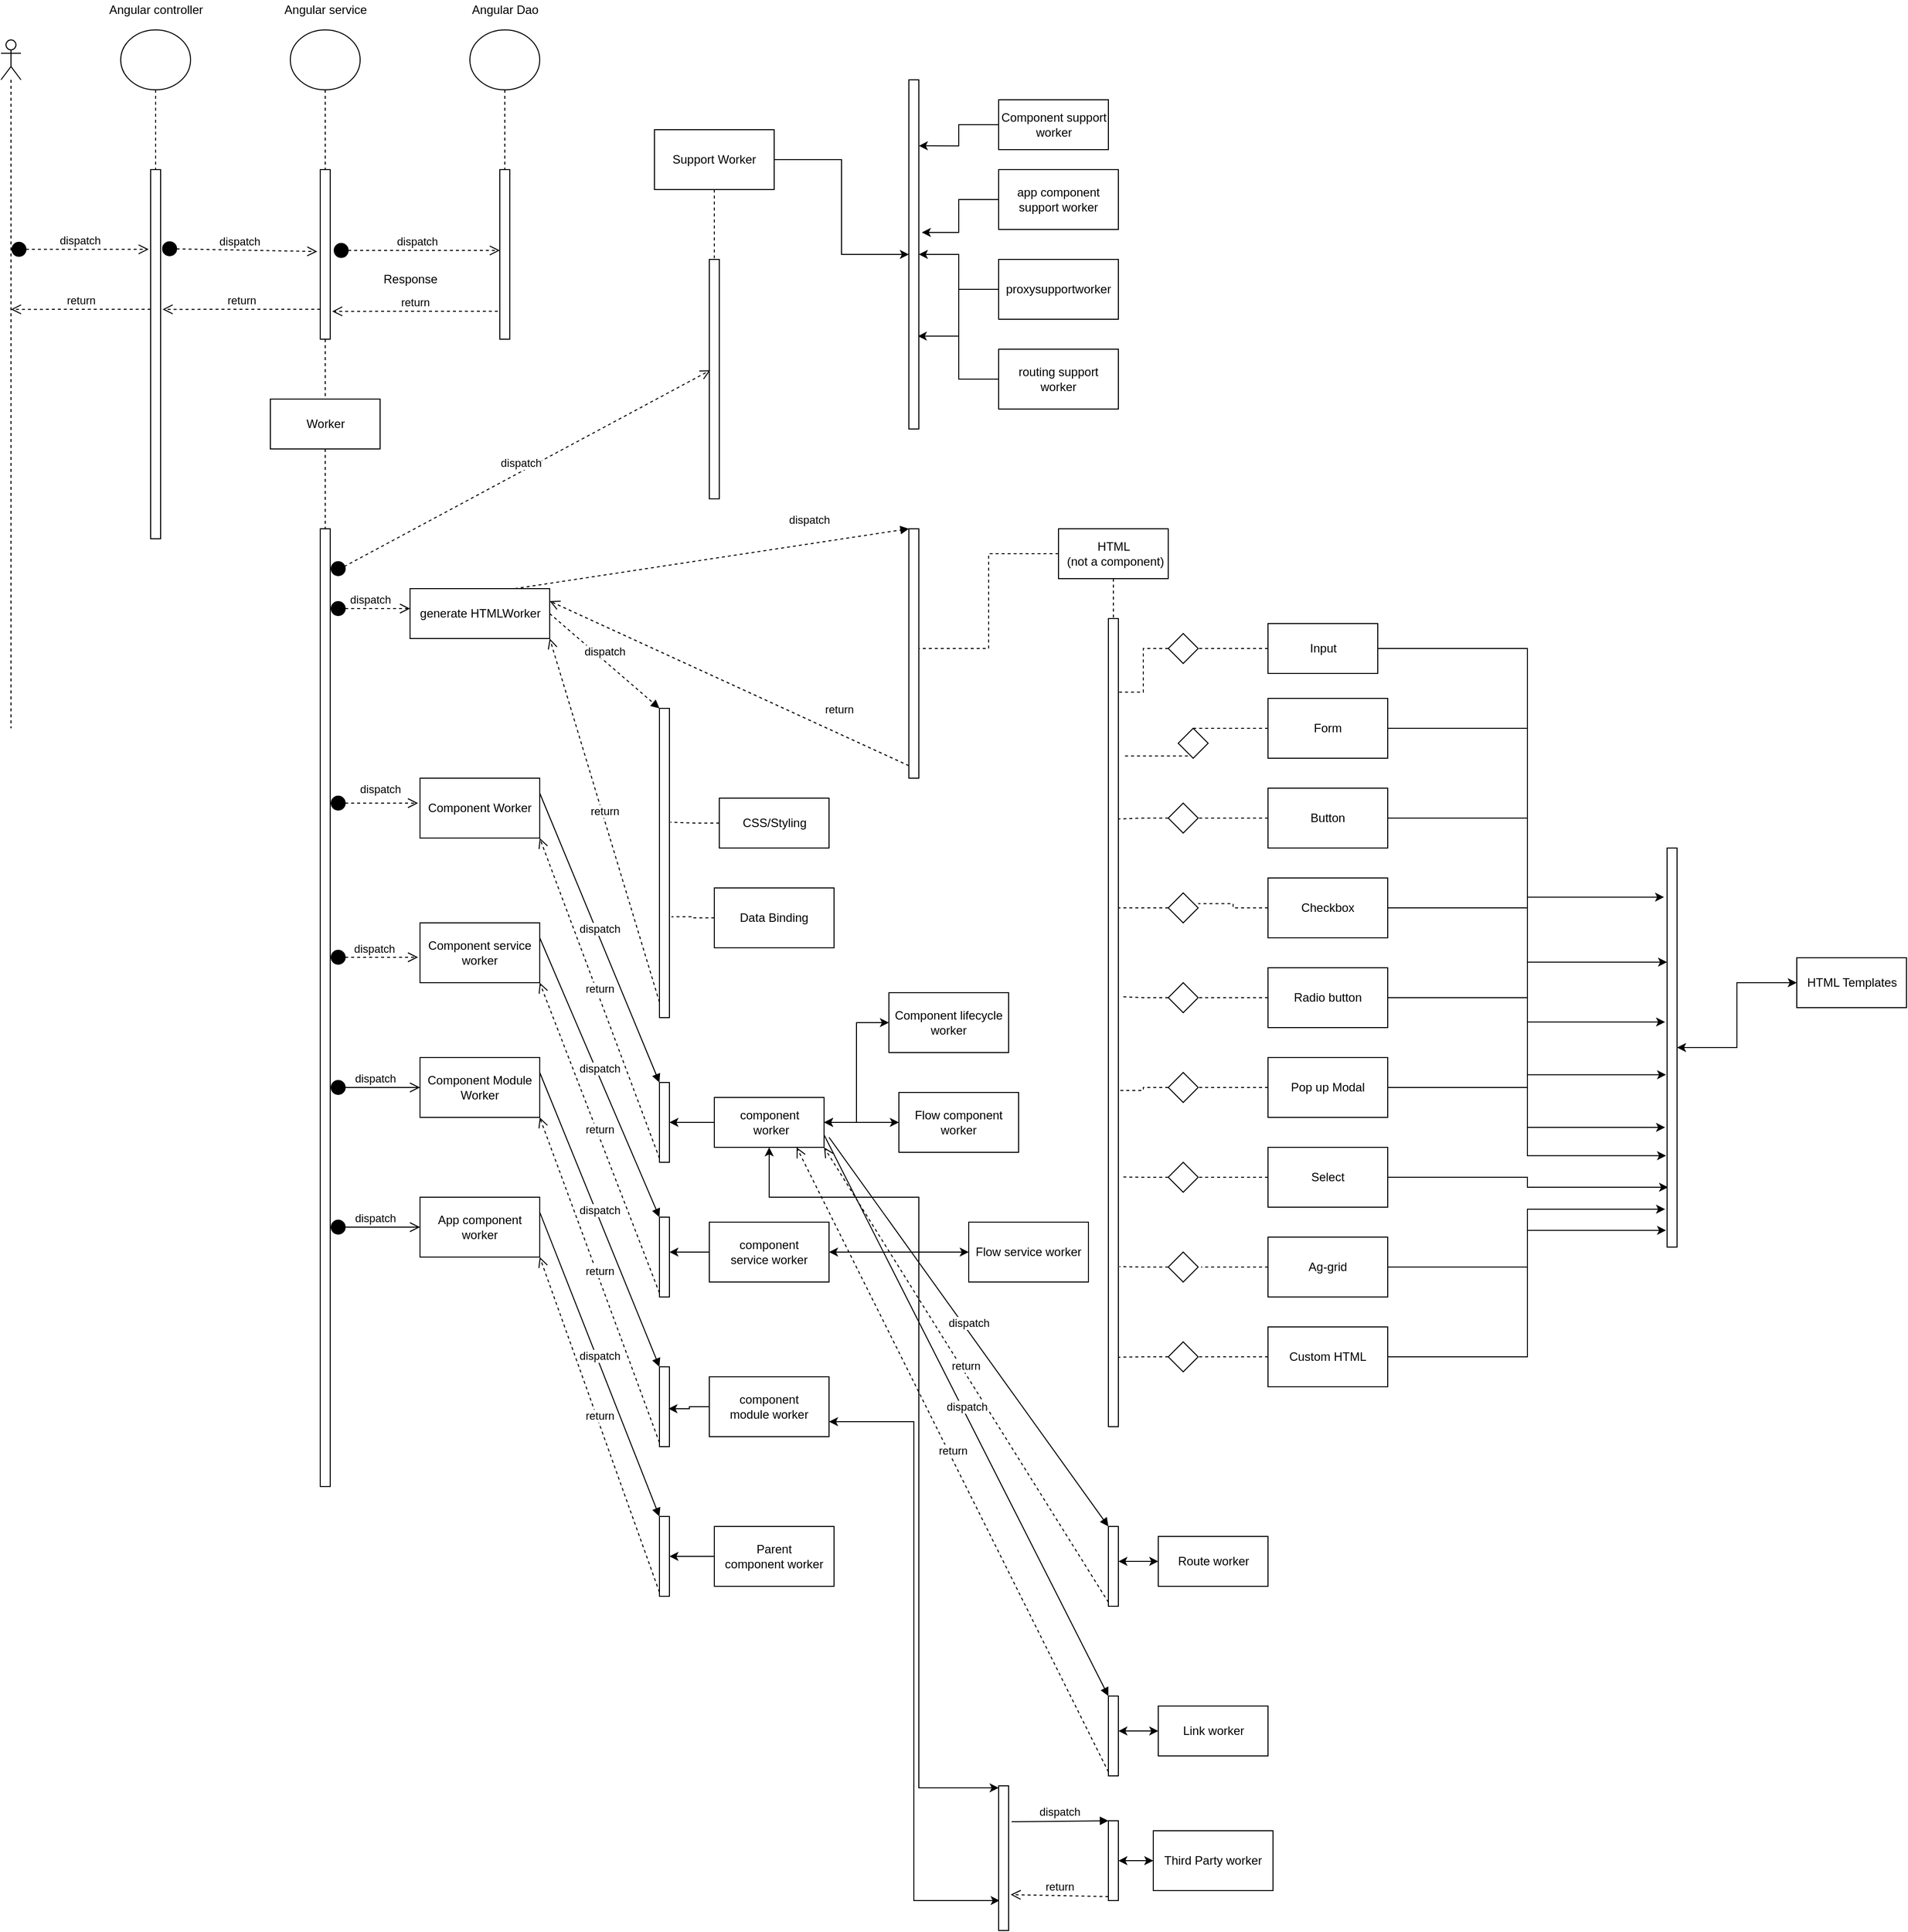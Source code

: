 <mxfile version="12.2.4" pages="1"><diagram id="6dpSg2su2Q3ViH1IJ0P3" name="HighLevel Sequence "><mxGraphModel dx="959" dy="746" grid="1" gridSize="10" guides="1" tooltips="1" connect="1" arrows="1" fold="1" page="1" pageScale="1" pageWidth="850" pageHeight="1100" math="0" shadow="0"><root><mxCell id="u0QRQCAOzBFvnlUUDiCu-0"/><mxCell id="u0QRQCAOzBFvnlUUDiCu-1" parent="u0QRQCAOzBFvnlUUDiCu-0"/><mxCell id="36mgsYG_gnz3oq4KmwYf-2" style="edgeStyle=orthogonalEdgeStyle;rounded=0;orthogonalLoop=1;jettySize=auto;html=1;entryX=0.5;entryY=0.005;entryDx=0;entryDy=0;entryPerimeter=0;dashed=1;endArrow=none;endFill=0;" parent="u0QRQCAOzBFvnlUUDiCu-1" source="u0QRQCAOzBFvnlUUDiCu-3" target="36mgsYG_gnz3oq4KmwYf-1" edge="1"><mxGeometry relative="1" as="geometry"/></mxCell><mxCell id="u0QRQCAOzBFvnlUUDiCu-3" value="" style="ellipse;fillColor=#ffffff;strokeColor=#000000;" parent="u0QRQCAOzBFvnlUUDiCu-1" vertex="1"><mxGeometry x="300" y="100" width="70" height="60" as="geometry"/></mxCell><mxCell id="u0QRQCAOzBFvnlUUDiCu-5" value="" style="shape=umlLifeline;participant=umlActor;perimeter=lifelinePerimeter;whiteSpace=wrap;html=1;container=1;collapsible=0;recursiveResize=0;verticalAlign=top;spacingTop=36;outlineConnect=0;" parent="u0QRQCAOzBFvnlUUDiCu-1" vertex="1"><mxGeometry x="180" y="110" width="20" height="690" as="geometry"/></mxCell><mxCell id="36mgsYG_gnz3oq4KmwYf-0" value="Angular controller" style="text;html=1;align=center;verticalAlign=middle;resizable=0;points=[];autosize=1;" parent="u0QRQCAOzBFvnlUUDiCu-1" vertex="1"><mxGeometry x="280" y="70" width="110" height="20" as="geometry"/></mxCell><mxCell id="36mgsYG_gnz3oq4KmwYf-1" value="" style="html=1;points=[];perimeter=orthogonalPerimeter;" parent="u0QRQCAOzBFvnlUUDiCu-1" vertex="1"><mxGeometry x="330" y="240" width="10" height="370" as="geometry"/></mxCell><mxCell id="36mgsYG_gnz3oq4KmwYf-7" value="dispatch" style="html=1;verticalAlign=bottom;startArrow=circle;startFill=1;endArrow=open;startSize=6;endSize=8;dashed=1;entryX=-0.2;entryY=0.216;entryDx=0;entryDy=0;entryPerimeter=0;" parent="u0QRQCAOzBFvnlUUDiCu-1" source="u0QRQCAOzBFvnlUUDiCu-5" target="36mgsYG_gnz3oq4KmwYf-1" edge="1"><mxGeometry width="80" relative="1" as="geometry"><mxPoint x="210" y="330" as="sourcePoint"/><mxPoint x="290" y="330" as="targetPoint"/></mxGeometry></mxCell><mxCell id="36mgsYG_gnz3oq4KmwYf-8" value="Angular service" style="text;html=1;align=center;verticalAlign=middle;resizable=0;points=[];autosize=1;" parent="u0QRQCAOzBFvnlUUDiCu-1" vertex="1"><mxGeometry x="455" y="70" width="100" height="20" as="geometry"/></mxCell><mxCell id="36mgsYG_gnz3oq4KmwYf-9" value="Angular Dao" style="text;html=1;align=center;verticalAlign=middle;resizable=0;points=[];autosize=1;" parent="u0QRQCAOzBFvnlUUDiCu-1" vertex="1"><mxGeometry x="645" y="70" width="80" height="20" as="geometry"/></mxCell><mxCell id="36mgsYG_gnz3oq4KmwYf-16" style="edgeStyle=orthogonalEdgeStyle;rounded=0;orthogonalLoop=1;jettySize=auto;html=1;dashed=1;endArrow=none;endFill=0;" parent="u0QRQCAOzBFvnlUUDiCu-1" source="36mgsYG_gnz3oq4KmwYf-11" edge="1"><mxGeometry relative="1" as="geometry"><mxPoint x="505" y="240" as="targetPoint"/></mxGeometry></mxCell><mxCell id="36mgsYG_gnz3oq4KmwYf-11" value="" style="ellipse;fillColor=#ffffff;strokeColor=#000000;" parent="u0QRQCAOzBFvnlUUDiCu-1" vertex="1"><mxGeometry x="470" y="100" width="70" height="60" as="geometry"/></mxCell><mxCell id="36mgsYG_gnz3oq4KmwYf-22" style="edgeStyle=orthogonalEdgeStyle;rounded=0;orthogonalLoop=1;jettySize=auto;html=1;entryX=0.5;entryY=0.005;entryDx=0;entryDy=0;entryPerimeter=0;dashed=1;endArrow=none;endFill=0;" parent="u0QRQCAOzBFvnlUUDiCu-1" source="36mgsYG_gnz3oq4KmwYf-13" target="36mgsYG_gnz3oq4KmwYf-21" edge="1"><mxGeometry relative="1" as="geometry"/></mxCell><mxCell id="36mgsYG_gnz3oq4KmwYf-13" value="" style="ellipse;fillColor=#ffffff;strokeColor=#000000;" parent="u0QRQCAOzBFvnlUUDiCu-1" vertex="1"><mxGeometry x="650" y="100" width="70" height="60" as="geometry"/></mxCell><mxCell id="36mgsYG_gnz3oq4KmwYf-20" value="dispatch" style="html=1;verticalAlign=bottom;startArrow=circle;startFill=1;endArrow=open;startSize=6;endSize=8;dashed=1;entryX=-0.3;entryY=0.222;entryDx=0;entryDy=0;entryPerimeter=0;exitX=1.1;exitY=0.214;exitDx=0;exitDy=0;exitPerimeter=0;" parent="u0QRQCAOzBFvnlUUDiCu-1" source="36mgsYG_gnz3oq4KmwYf-1" edge="1"><mxGeometry width="80" relative="1" as="geometry"><mxPoint x="390" y="322" as="sourcePoint"/><mxPoint x="497" y="322.14" as="targetPoint"/></mxGeometry></mxCell><mxCell id="36mgsYG_gnz3oq4KmwYf-21" value="" style="html=1;points=[];perimeter=orthogonalPerimeter;fillColor=#ffffff;" parent="u0QRQCAOzBFvnlUUDiCu-1" vertex="1"><mxGeometry x="680" y="240" width="10" height="170" as="geometry"/></mxCell><mxCell id="36mgsYG_gnz3oq4KmwYf-24" value="dispatch" style="html=1;verticalAlign=bottom;startArrow=circle;startFill=1;endArrow=open;startSize=6;endSize=8;dashed=1;exitX=1.3;exitY=0.219;exitDx=0;exitDy=0;exitPerimeter=0;" parent="u0QRQCAOzBFvnlUUDiCu-1" target="36mgsYG_gnz3oq4KmwYf-21" edge="1"><mxGeometry width="80" relative="1" as="geometry"><mxPoint x="513" y="321.03" as="sourcePoint"/><mxPoint x="640" y="320" as="targetPoint"/></mxGeometry></mxCell><mxCell id="36mgsYG_gnz3oq4KmwYf-27" value="return" style="html=1;verticalAlign=bottom;endArrow=open;dashed=1;endSize=8;entryX=1.2;entryY=0.384;entryDx=0;entryDy=0;entryPerimeter=0;" parent="u0QRQCAOzBFvnlUUDiCu-1" edge="1"><mxGeometry relative="1" as="geometry"><mxPoint x="678" y="382" as="sourcePoint"/><mxPoint x="512" y="382.08" as="targetPoint"/></mxGeometry></mxCell><mxCell id="36mgsYG_gnz3oq4KmwYf-29" value="Response" style="text;html=1;align=center;verticalAlign=middle;resizable=0;points=[];autosize=1;" parent="u0QRQCAOzBFvnlUUDiCu-1" vertex="1"><mxGeometry x="555" y="340" width="70" height="20" as="geometry"/></mxCell><mxCell id="36mgsYG_gnz3oq4KmwYf-34" style="edgeStyle=orthogonalEdgeStyle;rounded=0;orthogonalLoop=1;jettySize=auto;html=1;dashed=1;endArrow=none;endFill=0;" parent="u0QRQCAOzBFvnlUUDiCu-1" source="36mgsYG_gnz3oq4KmwYf-30" target="36mgsYG_gnz3oq4KmwYf-33" edge="1"><mxGeometry relative="1" as="geometry"/></mxCell><mxCell id="36mgsYG_gnz3oq4KmwYf-30" value="" style="html=1;points=[];perimeter=orthogonalPerimeter;fillColor=#ffffff;" parent="u0QRQCAOzBFvnlUUDiCu-1" vertex="1"><mxGeometry x="500" y="240" width="10" height="170" as="geometry"/></mxCell><mxCell id="36mgsYG_gnz3oq4KmwYf-36" style="edgeStyle=orthogonalEdgeStyle;rounded=0;orthogonalLoop=1;jettySize=auto;html=1;dashed=1;endArrow=none;endFill=0;" parent="u0QRQCAOzBFvnlUUDiCu-1" source="36mgsYG_gnz3oq4KmwYf-33" target="36mgsYG_gnz3oq4KmwYf-35" edge="1"><mxGeometry relative="1" as="geometry"/></mxCell><mxCell id="36mgsYG_gnz3oq4KmwYf-33" value="Worker" style="html=1;fillColor=#ffffff;" parent="u0QRQCAOzBFvnlUUDiCu-1" vertex="1"><mxGeometry x="450" y="470" width="110" height="50" as="geometry"/></mxCell><mxCell id="36mgsYG_gnz3oq4KmwYf-35" value="" style="html=1;points=[];perimeter=orthogonalPerimeter;fillColor=#ffffff;" parent="u0QRQCAOzBFvnlUUDiCu-1" vertex="1"><mxGeometry x="500" y="600" width="10" height="960" as="geometry"/></mxCell><mxCell id="36mgsYG_gnz3oq4KmwYf-38" value="dispatch" style="html=1;verticalAlign=bottom;startArrow=circle;startFill=1;endArrow=open;startSize=6;endSize=8;dashed=1;" parent="u0QRQCAOzBFvnlUUDiCu-1" edge="1"><mxGeometry width="80" relative="1" as="geometry"><mxPoint x="510" y="680" as="sourcePoint"/><mxPoint x="590" y="680" as="targetPoint"/></mxGeometry></mxCell><mxCell id="36mgsYG_gnz3oq4KmwYf-39" value="generate HTMLWorker" style="html=1;fillColor=#ffffff;" parent="u0QRQCAOzBFvnlUUDiCu-1" vertex="1"><mxGeometry x="590" y="660" width="140" height="50" as="geometry"/></mxCell><mxCell id="36mgsYG_gnz3oq4KmwYf-40" value="Component Worker" style="whiteSpace=wrap;html=1;" parent="u0QRQCAOzBFvnlUUDiCu-1" vertex="1"><mxGeometry x="600" y="850" width="120" height="60" as="geometry"/></mxCell><mxCell id="Wrp6TC_YHQonjk0yHboc-0" value="" style="html=1;points=[];perimeter=orthogonalPerimeter;fillColor=#ffffff;" parent="u0QRQCAOzBFvnlUUDiCu-1" vertex="1"><mxGeometry x="890" y="330" width="10" height="240" as="geometry"/></mxCell><mxCell id="Wrp6TC_YHQonjk0yHboc-1" value="dispatch" style="html=1;verticalAlign=bottom;startArrow=circle;startFill=1;endArrow=open;startSize=6;endSize=8;dashed=1;entryX=0.1;entryY=0.463;entryDx=0;entryDy=0;entryPerimeter=0;" parent="u0QRQCAOzBFvnlUUDiCu-1" source="36mgsYG_gnz3oq4KmwYf-35" target="Wrp6TC_YHQonjk0yHboc-0" edge="1"><mxGeometry width="80" relative="1" as="geometry"><mxPoint x="620" y="630" as="sourcePoint"/><mxPoint x="700" y="630" as="targetPoint"/><Array as="points"><mxPoint x="520" y="640"/></Array></mxGeometry></mxCell><mxCell id="Wrp6TC_YHQonjk0yHboc-4" style="edgeStyle=orthogonalEdgeStyle;rounded=0;orthogonalLoop=1;jettySize=auto;html=1;entryX=0.5;entryY=-0.005;entryDx=0;entryDy=0;entryPerimeter=0;dashed=1;endArrow=none;endFill=0;" parent="u0QRQCAOzBFvnlUUDiCu-1" source="Wrp6TC_YHQonjk0yHboc-2" target="Wrp6TC_YHQonjk0yHboc-0" edge="1"><mxGeometry relative="1" as="geometry"/></mxCell><mxCell id="B-88Qr4JpQLc1Qx_QYir-12" style="edgeStyle=orthogonalEdgeStyle;rounded=0;orthogonalLoop=1;jettySize=auto;html=1;startArrow=none;startFill=0;" parent="u0QRQCAOzBFvnlUUDiCu-1" source="Wrp6TC_YHQonjk0yHboc-2" target="B-88Qr4JpQLc1Qx_QYir-4" edge="1"><mxGeometry relative="1" as="geometry"/></mxCell><mxCell id="Wrp6TC_YHQonjk0yHboc-2" value="Support Worker" style="whiteSpace=wrap;html=1;" parent="u0QRQCAOzBFvnlUUDiCu-1" vertex="1"><mxGeometry x="835" y="200" width="120" height="60" as="geometry"/></mxCell><mxCell id="Wrp6TC_YHQonjk0yHboc-5" value="dispatch" style="html=1;verticalAlign=bottom;startArrow=circle;startFill=1;endArrow=open;startSize=6;endSize=8;dashed=1;" parent="u0QRQCAOzBFvnlUUDiCu-1" edge="1"><mxGeometry x="0.136" y="5" width="80" relative="1" as="geometry"><mxPoint x="510" y="875" as="sourcePoint"/><mxPoint x="598" y="875" as="targetPoint"/><mxPoint as="offset"/></mxGeometry></mxCell><mxCell id="idAASt_FCAnHi_A5Qyao-0" value="Component Module Worker" style="whiteSpace=wrap;html=1;" parent="u0QRQCAOzBFvnlUUDiCu-1" vertex="1"><mxGeometry x="600" y="1130" width="120" height="60" as="geometry"/></mxCell><mxCell id="idAASt_FCAnHi_A5Qyao-1" value="dispatch" style="html=1;verticalAlign=bottom;startArrow=circle;startFill=1;endArrow=open;startSize=6;endSize=8;dashed=1;" parent="u0QRQCAOzBFvnlUUDiCu-1" edge="1"><mxGeometry width="80" relative="1" as="geometry"><mxPoint x="510" y="1029.5" as="sourcePoint"/><mxPoint x="598" y="1029.5" as="targetPoint"/><Array as="points"><mxPoint x="550" y="1029.5"/></Array></mxGeometry></mxCell><mxCell id="idAASt_FCAnHi_A5Qyao-2" value="" style="html=1;points=[];perimeter=orthogonalPerimeter;fillColor=#ffffff;" parent="u0QRQCAOzBFvnlUUDiCu-1" vertex="1"><mxGeometry x="1290" y="690" width="10" height="810" as="geometry"/></mxCell><mxCell id="idAASt_FCAnHi_A5Qyao-5" style="edgeStyle=orthogonalEdgeStyle;rounded=0;orthogonalLoop=1;jettySize=auto;html=1;entryX=0.5;entryY=0;entryDx=0;entryDy=0;entryPerimeter=0;dashed=1;endArrow=none;endFill=0;" parent="u0QRQCAOzBFvnlUUDiCu-1" source="idAASt_FCAnHi_A5Qyao-4" target="idAASt_FCAnHi_A5Qyao-2" edge="1"><mxGeometry relative="1" as="geometry"/></mxCell><mxCell id="h9u36ZlgFEkgnndCJhxw-10" style="edgeStyle=orthogonalEdgeStyle;rounded=0;orthogonalLoop=1;jettySize=auto;html=1;exitX=0;exitY=0.5;exitDx=0;exitDy=0;entryX=1;entryY=0.48;entryDx=0;entryDy=0;entryPerimeter=0;dashed=1;endArrow=none;endFill=0;" parent="u0QRQCAOzBFvnlUUDiCu-1" source="idAASt_FCAnHi_A5Qyao-4" target="h9u36ZlgFEkgnndCJhxw-7" edge="1"><mxGeometry relative="1" as="geometry"/></mxCell><mxCell id="idAASt_FCAnHi_A5Qyao-4" value="HTML&lt;br&gt;&amp;nbsp;(not a component)" style="html=1;fillColor=#ffffff;" parent="u0QRQCAOzBFvnlUUDiCu-1" vertex="1"><mxGeometry x="1240" y="600" width="110" height="50" as="geometry"/></mxCell><mxCell id="aR5q8GwNuImzNqihlTmL-2" style="edgeStyle=orthogonalEdgeStyle;rounded=0;orthogonalLoop=1;jettySize=auto;html=1;entryX=-0.3;entryY=0.123;entryDx=0;entryDy=0;entryPerimeter=0;" parent="u0QRQCAOzBFvnlUUDiCu-1" source="idAASt_FCAnHi_A5Qyao-8" target="aR5q8GwNuImzNqihlTmL-0" edge="1"><mxGeometry relative="1" as="geometry"><mxPoint x="1830" y="969" as="targetPoint"/><Array as="points"><mxPoint x="1710" y="720"/><mxPoint x="1710" y="969"/></Array></mxGeometry></mxCell><mxCell id="idAASt_FCAnHi_A5Qyao-8" value="Input" style="html=1;fillColor=#ffffff;" parent="u0QRQCAOzBFvnlUUDiCu-1" vertex="1"><mxGeometry x="1450" y="695" width="110" height="50" as="geometry"/></mxCell><mxCell id="idAASt_FCAnHi_A5Qyao-11" style="edgeStyle=orthogonalEdgeStyle;rounded=0;orthogonalLoop=1;jettySize=auto;html=1;exitX=0;exitY=0.5;exitDx=0;exitDy=0;dashed=1;endArrow=none;endFill=0;" parent="u0QRQCAOzBFvnlUUDiCu-1" source="idAASt_FCAnHi_A5Qyao-10" edge="1"><mxGeometry relative="1" as="geometry"><mxPoint x="1410" y="715" as="sourcePoint"/><mxPoint x="1368" y="720" as="targetPoint"/></mxGeometry></mxCell><mxCell id="idAASt_FCAnHi_A5Qyao-13" style="edgeStyle=orthogonalEdgeStyle;rounded=0;orthogonalLoop=1;jettySize=auto;html=1;exitX=0;exitY=0.5;exitDx=0;exitDy=0;entryX=0.9;entryY=0.091;entryDx=0;entryDy=0;entryPerimeter=0;dashed=1;endArrow=none;endFill=0;" parent="u0QRQCAOzBFvnlUUDiCu-1" source="idAASt_FCAnHi_A5Qyao-10" target="idAASt_FCAnHi_A5Qyao-2" edge="1"><mxGeometry relative="1" as="geometry"/></mxCell><mxCell id="idAASt_FCAnHi_A5Qyao-10" value="" style="rhombus;fillColor=#ffffff;" parent="u0QRQCAOzBFvnlUUDiCu-1" vertex="1"><mxGeometry x="1350" y="705" width="30" height="30" as="geometry"/></mxCell><mxCell id="idAASt_FCAnHi_A5Qyao-12" style="edgeStyle=orthogonalEdgeStyle;rounded=0;orthogonalLoop=1;jettySize=auto;html=1;exitX=0;exitY=0.5;exitDx=0;exitDy=0;dashed=1;endArrow=none;endFill=0;" parent="u0QRQCAOzBFvnlUUDiCu-1" source="idAASt_FCAnHi_A5Qyao-8" target="idAASt_FCAnHi_A5Qyao-10" edge="1"><mxGeometry relative="1" as="geometry"><mxPoint x="1450" y="720" as="sourcePoint"/><mxPoint x="1368" y="720" as="targetPoint"/></mxGeometry></mxCell><mxCell id="0HMWsDsmAT_wJAydUu5s-4" style="edgeStyle=orthogonalEdgeStyle;rounded=0;orthogonalLoop=1;jettySize=auto;html=1;entryX=1.4;entryY=0.17;entryDx=0;entryDy=0;entryPerimeter=0;dashed=1;endArrow=none;endFill=0;" parent="u0QRQCAOzBFvnlUUDiCu-1" source="idAASt_FCAnHi_A5Qyao-14" target="idAASt_FCAnHi_A5Qyao-2" edge="1"><mxGeometry relative="1" as="geometry"/></mxCell><mxCell id="aR5q8GwNuImzNqihlTmL-3" style="edgeStyle=orthogonalEdgeStyle;rounded=0;orthogonalLoop=1;jettySize=auto;html=1;entryX=0;entryY=0.286;entryDx=0;entryDy=0;entryPerimeter=0;" parent="u0QRQCAOzBFvnlUUDiCu-1" source="idAASt_FCAnHi_A5Qyao-14" target="aR5q8GwNuImzNqihlTmL-0" edge="1"><mxGeometry relative="1" as="geometry"/></mxCell><mxCell id="idAASt_FCAnHi_A5Qyao-14" value="Form" style="whiteSpace=wrap;html=1;" parent="u0QRQCAOzBFvnlUUDiCu-1" vertex="1"><mxGeometry x="1450" y="770" width="120" height="60" as="geometry"/></mxCell><mxCell id="0HMWsDsmAT_wJAydUu5s-5" style="edgeStyle=orthogonalEdgeStyle;rounded=0;orthogonalLoop=1;jettySize=auto;html=1;entryX=1;entryY=0.248;entryDx=0;entryDy=0;entryPerimeter=0;dashed=1;endArrow=none;endFill=0;" parent="u0QRQCAOzBFvnlUUDiCu-1" source="0HMWsDsmAT_wJAydUu5s-14" target="idAASt_FCAnHi_A5Qyao-2" edge="1"><mxGeometry relative="1" as="geometry"/></mxCell><mxCell id="aR5q8GwNuImzNqihlTmL-4" style="edgeStyle=orthogonalEdgeStyle;rounded=0;orthogonalLoop=1;jettySize=auto;html=1;entryX=-0.2;entryY=0.436;entryDx=0;entryDy=0;entryPerimeter=0;" parent="u0QRQCAOzBFvnlUUDiCu-1" source="q7YwvHj16QC-2qNHRo2f-0" target="aR5q8GwNuImzNqihlTmL-0" edge="1"><mxGeometry relative="1" as="geometry"/></mxCell><mxCell id="q7YwvHj16QC-2qNHRo2f-0" value="Button" style="whiteSpace=wrap;html=1;" parent="u0QRQCAOzBFvnlUUDiCu-1" vertex="1"><mxGeometry x="1450" y="860" width="120" height="60" as="geometry"/></mxCell><mxCell id="0HMWsDsmAT_wJAydUu5s-6" style="edgeStyle=orthogonalEdgeStyle;rounded=0;orthogonalLoop=1;jettySize=auto;html=1;entryX=1;entryY=0.358;entryDx=0;entryDy=0;entryPerimeter=0;dashed=1;endArrow=none;endFill=0;" parent="u0QRQCAOzBFvnlUUDiCu-1" source="0HMWsDsmAT_wJAydUu5s-20" target="idAASt_FCAnHi_A5Qyao-2" edge="1"><mxGeometry relative="1" as="geometry"/></mxCell><mxCell id="aR5q8GwNuImzNqihlTmL-5" style="edgeStyle=orthogonalEdgeStyle;rounded=0;orthogonalLoop=1;jettySize=auto;html=1;entryX=-0.1;entryY=0.568;entryDx=0;entryDy=0;entryPerimeter=0;" parent="u0QRQCAOzBFvnlUUDiCu-1" source="q7YwvHj16QC-2qNHRo2f-2" target="aR5q8GwNuImzNqihlTmL-0" edge="1"><mxGeometry relative="1" as="geometry"/></mxCell><mxCell id="q7YwvHj16QC-2qNHRo2f-2" value="Checkbox" style="whiteSpace=wrap;html=1;" parent="u0QRQCAOzBFvnlUUDiCu-1" vertex="1"><mxGeometry x="1450" y="950" width="120" height="60" as="geometry"/></mxCell><mxCell id="0HMWsDsmAT_wJAydUu5s-7" style="edgeStyle=orthogonalEdgeStyle;rounded=0;orthogonalLoop=1;jettySize=auto;html=1;entryX=1.3;entryY=0.468;entryDx=0;entryDy=0;entryPerimeter=0;dashed=1;endArrow=none;endFill=0;" parent="u0QRQCAOzBFvnlUUDiCu-1" source="0HMWsDsmAT_wJAydUu5s-23" target="idAASt_FCAnHi_A5Qyao-2" edge="1"><mxGeometry relative="1" as="geometry"/></mxCell><mxCell id="aR5q8GwNuImzNqihlTmL-6" style="edgeStyle=orthogonalEdgeStyle;rounded=0;orthogonalLoop=1;jettySize=auto;html=1;entryX=-0.2;entryY=0.7;entryDx=0;entryDy=0;entryPerimeter=0;" parent="u0QRQCAOzBFvnlUUDiCu-1" source="q7YwvHj16QC-2qNHRo2f-4" target="aR5q8GwNuImzNqihlTmL-0" edge="1"><mxGeometry relative="1" as="geometry"/></mxCell><mxCell id="q7YwvHj16QC-2qNHRo2f-4" value="Radio button" style="whiteSpace=wrap;html=1;" parent="u0QRQCAOzBFvnlUUDiCu-1" vertex="1"><mxGeometry x="1450" y="1040" width="120" height="60" as="geometry"/></mxCell><mxCell id="0HMWsDsmAT_wJAydUu5s-8" style="edgeStyle=orthogonalEdgeStyle;rounded=0;orthogonalLoop=1;jettySize=auto;html=1;entryX=1;entryY=0.584;entryDx=0;entryDy=0;entryPerimeter=0;dashed=1;endArrow=none;endFill=0;" parent="u0QRQCAOzBFvnlUUDiCu-1" source="0HMWsDsmAT_wJAydUu5s-35" target="idAASt_FCAnHi_A5Qyao-2" edge="1"><mxGeometry relative="1" as="geometry"/></mxCell><mxCell id="aR5q8GwNuImzNqihlTmL-7" style="edgeStyle=orthogonalEdgeStyle;rounded=0;orthogonalLoop=1;jettySize=auto;html=1;entryX=-0.1;entryY=0.771;entryDx=0;entryDy=0;entryPerimeter=0;" parent="u0QRQCAOzBFvnlUUDiCu-1" source="q7YwvHj16QC-2qNHRo2f-6" target="aR5q8GwNuImzNqihlTmL-0" edge="1"><mxGeometry relative="1" as="geometry"/></mxCell><mxCell id="q7YwvHj16QC-2qNHRo2f-6" value="Pop up Modal" style="whiteSpace=wrap;html=1;" parent="u0QRQCAOzBFvnlUUDiCu-1" vertex="1"><mxGeometry x="1450" y="1130" width="120" height="60" as="geometry"/></mxCell><mxCell id="0HMWsDsmAT_wJAydUu5s-9" style="edgeStyle=orthogonalEdgeStyle;rounded=0;orthogonalLoop=1;jettySize=auto;html=1;entryX=1.3;entryY=0.691;entryDx=0;entryDy=0;entryPerimeter=0;dashed=1;endArrow=none;endFill=0;" parent="u0QRQCAOzBFvnlUUDiCu-1" source="0HMWsDsmAT_wJAydUu5s-25" target="idAASt_FCAnHi_A5Qyao-2" edge="1"><mxGeometry relative="1" as="geometry"/></mxCell><mxCell id="aR5q8GwNuImzNqihlTmL-8" style="edgeStyle=orthogonalEdgeStyle;rounded=0;orthogonalLoop=1;jettySize=auto;html=1;entryX=0.1;entryY=0.85;entryDx=0;entryDy=0;entryPerimeter=0;" parent="u0QRQCAOzBFvnlUUDiCu-1" source="q7YwvHj16QC-2qNHRo2f-8" target="aR5q8GwNuImzNqihlTmL-0" edge="1"><mxGeometry relative="1" as="geometry"><Array as="points"><mxPoint x="1710" y="1250"/><mxPoint x="1710" y="1260"/></Array></mxGeometry></mxCell><mxCell id="q7YwvHj16QC-2qNHRo2f-8" value="Select" style="whiteSpace=wrap;html=1;" parent="u0QRQCAOzBFvnlUUDiCu-1" vertex="1"><mxGeometry x="1450" y="1220" width="120" height="60" as="geometry"/></mxCell><mxCell id="0HMWsDsmAT_wJAydUu5s-10" style="edgeStyle=orthogonalEdgeStyle;rounded=0;orthogonalLoop=1;jettySize=auto;html=1;entryX=1.1;entryY=0.802;entryDx=0;entryDy=0;entryPerimeter=0;dashed=1;endArrow=none;endFill=0;" parent="u0QRQCAOzBFvnlUUDiCu-1" source="0HMWsDsmAT_wJAydUu5s-27" target="idAASt_FCAnHi_A5Qyao-2" edge="1"><mxGeometry relative="1" as="geometry"/></mxCell><mxCell id="aR5q8GwNuImzNqihlTmL-9" style="edgeStyle=orthogonalEdgeStyle;rounded=0;orthogonalLoop=1;jettySize=auto;html=1;entryX=-0.2;entryY=0.905;entryDx=0;entryDy=0;entryPerimeter=0;" parent="u0QRQCAOzBFvnlUUDiCu-1" source="0HMWsDsmAT_wJAydUu5s-0" target="aR5q8GwNuImzNqihlTmL-0" edge="1"><mxGeometry relative="1" as="geometry"/></mxCell><mxCell id="0HMWsDsmAT_wJAydUu5s-0" value="Ag-grid" style="whiteSpace=wrap;html=1;" parent="u0QRQCAOzBFvnlUUDiCu-1" vertex="1"><mxGeometry x="1450" y="1310" width="120" height="60" as="geometry"/></mxCell><mxCell id="0HMWsDsmAT_wJAydUu5s-11" style="edgeStyle=orthogonalEdgeStyle;rounded=0;orthogonalLoop=1;jettySize=auto;html=1;entryX=1;entryY=0.914;entryDx=0;entryDy=0;entryPerimeter=0;dashed=1;endArrow=none;endFill=0;" parent="u0QRQCAOzBFvnlUUDiCu-1" source="0HMWsDsmAT_wJAydUu5s-29" target="idAASt_FCAnHi_A5Qyao-2" edge="1"><mxGeometry relative="1" as="geometry"/></mxCell><mxCell id="aR5q8GwNuImzNqihlTmL-10" style="edgeStyle=orthogonalEdgeStyle;rounded=0;orthogonalLoop=1;jettySize=auto;html=1;entryX=-0.1;entryY=0.958;entryDx=0;entryDy=0;entryPerimeter=0;" parent="u0QRQCAOzBFvnlUUDiCu-1" source="0HMWsDsmAT_wJAydUu5s-2" target="aR5q8GwNuImzNqihlTmL-0" edge="1"><mxGeometry relative="1" as="geometry"/></mxCell><mxCell id="0HMWsDsmAT_wJAydUu5s-2" value="Custom HTML" style="whiteSpace=wrap;html=1;" parent="u0QRQCAOzBFvnlUUDiCu-1" vertex="1"><mxGeometry x="1450" y="1400" width="120" height="60" as="geometry"/></mxCell><mxCell id="0HMWsDsmAT_wJAydUu5s-12" value="" style="rhombus;fillColor=#ffffff;" parent="u0QRQCAOzBFvnlUUDiCu-1" vertex="1"><mxGeometry x="1360" y="800" width="30" height="30" as="geometry"/></mxCell><mxCell id="0HMWsDsmAT_wJAydUu5s-14" value="" style="rhombus;fillColor=#ffffff;" parent="u0QRQCAOzBFvnlUUDiCu-1" vertex="1"><mxGeometry x="1350" y="875" width="30" height="30" as="geometry"/></mxCell><mxCell id="0HMWsDsmAT_wJAydUu5s-19" style="edgeStyle=orthogonalEdgeStyle;rounded=0;orthogonalLoop=1;jettySize=auto;html=1;entryX=1;entryY=0.5;entryDx=0;entryDy=0;dashed=1;endArrow=none;endFill=0;" parent="u0QRQCAOzBFvnlUUDiCu-1" source="q7YwvHj16QC-2qNHRo2f-0" target="0HMWsDsmAT_wJAydUu5s-14" edge="1"><mxGeometry relative="1" as="geometry"><mxPoint x="1450" y="890" as="sourcePoint"/><mxPoint x="1300" y="890.88" as="targetPoint"/></mxGeometry></mxCell><mxCell id="0HMWsDsmAT_wJAydUu5s-20" value="" style="rhombus;fillColor=#ffffff;" parent="u0QRQCAOzBFvnlUUDiCu-1" vertex="1"><mxGeometry x="1350" y="965" width="30" height="30" as="geometry"/></mxCell><mxCell id="0HMWsDsmAT_wJAydUu5s-22" style="edgeStyle=orthogonalEdgeStyle;rounded=0;orthogonalLoop=1;jettySize=auto;html=1;entryX=1;entryY=0.358;entryDx=0;entryDy=0;entryPerimeter=0;dashed=1;endArrow=none;endFill=0;" parent="u0QRQCAOzBFvnlUUDiCu-1" source="q7YwvHj16QC-2qNHRo2f-2" target="0HMWsDsmAT_wJAydUu5s-20" edge="1"><mxGeometry relative="1" as="geometry"><mxPoint x="1450" y="979.98" as="sourcePoint"/><mxPoint x="1300" y="979.98" as="targetPoint"/></mxGeometry></mxCell><mxCell id="0HMWsDsmAT_wJAydUu5s-29" value="" style="rhombus;fillColor=#ffffff;" parent="u0QRQCAOzBFvnlUUDiCu-1" vertex="1"><mxGeometry x="1350" y="1415" width="30" height="30" as="geometry"/></mxCell><mxCell id="0HMWsDsmAT_wJAydUu5s-31" style="edgeStyle=orthogonalEdgeStyle;rounded=0;orthogonalLoop=1;jettySize=auto;html=1;entryX=1;entryY=0.5;entryDx=0;entryDy=0;dashed=1;endArrow=none;endFill=0;" parent="u0QRQCAOzBFvnlUUDiCu-1" source="0HMWsDsmAT_wJAydUu5s-2" target="0HMWsDsmAT_wJAydUu5s-29" edge="1"><mxGeometry relative="1" as="geometry"><mxPoint x="1450" y="1430" as="sourcePoint"/><mxPoint x="1300" y="1430.34" as="targetPoint"/></mxGeometry></mxCell><mxCell id="0HMWsDsmAT_wJAydUu5s-27" value="" style="rhombus;fillColor=#ffffff;" parent="u0QRQCAOzBFvnlUUDiCu-1" vertex="1"><mxGeometry x="1350" y="1325" width="30" height="30" as="geometry"/></mxCell><mxCell id="0HMWsDsmAT_wJAydUu5s-32" style="edgeStyle=orthogonalEdgeStyle;rounded=0;orthogonalLoop=1;jettySize=auto;html=1;dashed=1;endArrow=none;endFill=0;" parent="u0QRQCAOzBFvnlUUDiCu-1" source="0HMWsDsmAT_wJAydUu5s-0" edge="1"><mxGeometry relative="1" as="geometry"><mxPoint x="1450" y="1340" as="sourcePoint"/><mxPoint x="1383" y="1340" as="targetPoint"/></mxGeometry></mxCell><mxCell id="0HMWsDsmAT_wJAydUu5s-25" value="" style="rhombus;fillColor=#ffffff;" parent="u0QRQCAOzBFvnlUUDiCu-1" vertex="1"><mxGeometry x="1350" y="1235" width="30" height="30" as="geometry"/></mxCell><mxCell id="0HMWsDsmAT_wJAydUu5s-33" style="edgeStyle=orthogonalEdgeStyle;rounded=0;orthogonalLoop=1;jettySize=auto;html=1;entryX=1;entryY=0.5;entryDx=0;entryDy=0;dashed=1;endArrow=none;endFill=0;" parent="u0QRQCAOzBFvnlUUDiCu-1" source="q7YwvHj16QC-2qNHRo2f-8" target="0HMWsDsmAT_wJAydUu5s-25" edge="1"><mxGeometry relative="1" as="geometry"><mxPoint x="1450" y="1250" as="sourcePoint"/><mxPoint x="1303" y="1249.71" as="targetPoint"/></mxGeometry></mxCell><mxCell id="0HMWsDsmAT_wJAydUu5s-23" value="" style="rhombus;fillColor=#ffffff;" parent="u0QRQCAOzBFvnlUUDiCu-1" vertex="1"><mxGeometry x="1350" y="1055" width="30" height="30" as="geometry"/></mxCell><mxCell id="0HMWsDsmAT_wJAydUu5s-34" style="edgeStyle=orthogonalEdgeStyle;rounded=0;orthogonalLoop=1;jettySize=auto;html=1;entryX=1;entryY=0.5;entryDx=0;entryDy=0;dashed=1;endArrow=none;endFill=0;" parent="u0QRQCAOzBFvnlUUDiCu-1" source="q7YwvHj16QC-2qNHRo2f-4" target="0HMWsDsmAT_wJAydUu5s-23" edge="1"><mxGeometry relative="1" as="geometry"><mxPoint x="1450" y="1070" as="sourcePoint"/><mxPoint x="1303" y="1069.08" as="targetPoint"/></mxGeometry></mxCell><mxCell id="0HMWsDsmAT_wJAydUu5s-35" value="" style="rhombus;fillColor=#ffffff;" parent="u0QRQCAOzBFvnlUUDiCu-1" vertex="1"><mxGeometry x="1350" y="1145" width="30" height="30" as="geometry"/></mxCell><mxCell id="0HMWsDsmAT_wJAydUu5s-38" style="edgeStyle=orthogonalEdgeStyle;rounded=0;orthogonalLoop=1;jettySize=auto;html=1;entryX=1;entryY=0.5;entryDx=0;entryDy=0;dashed=1;endArrow=none;endFill=0;" parent="u0QRQCAOzBFvnlUUDiCu-1" source="q7YwvHj16QC-2qNHRo2f-6" target="0HMWsDsmAT_wJAydUu5s-35" edge="1"><mxGeometry relative="1" as="geometry"><mxPoint x="1450" y="1160" as="sourcePoint"/><mxPoint x="1300" y="1163.04" as="targetPoint"/></mxGeometry></mxCell><mxCell id="h9u36ZlgFEkgnndCJhxw-5" style="edgeStyle=orthogonalEdgeStyle;rounded=0;orthogonalLoop=1;jettySize=auto;html=1;entryX=1.1;entryY=0.368;entryDx=0;entryDy=0;entryPerimeter=0;dashed=1;endArrow=none;endFill=0;" parent="u0QRQCAOzBFvnlUUDiCu-1" source="0HMWsDsmAT_wJAydUu5s-41" target="h9u36ZlgFEkgnndCJhxw-2" edge="1"><mxGeometry relative="1" as="geometry"/></mxCell><mxCell id="0HMWsDsmAT_wJAydUu5s-41" value="CSS/Styling" style="html=1;fillColor=#ffffff;" parent="u0QRQCAOzBFvnlUUDiCu-1" vertex="1"><mxGeometry x="900" y="870" width="110" height="50" as="geometry"/></mxCell><mxCell id="h9u36ZlgFEkgnndCJhxw-6" style="edgeStyle=orthogonalEdgeStyle;rounded=0;orthogonalLoop=1;jettySize=auto;html=1;entryX=1.2;entryY=0.674;entryDx=0;entryDy=0;entryPerimeter=0;dashed=1;endArrow=none;endFill=0;" parent="u0QRQCAOzBFvnlUUDiCu-1" source="0HMWsDsmAT_wJAydUu5s-42" target="h9u36ZlgFEkgnndCJhxw-2" edge="1"><mxGeometry relative="1" as="geometry"/></mxCell><mxCell id="0HMWsDsmAT_wJAydUu5s-42" value="Data Binding" style="whiteSpace=wrap;html=1;" parent="u0QRQCAOzBFvnlUUDiCu-1" vertex="1"><mxGeometry x="895" y="960" width="120" height="60" as="geometry"/></mxCell><mxCell id="h9u36ZlgFEkgnndCJhxw-2" value="" style="html=1;points=[];perimeter=orthogonalPerimeter;fillColor=#ffffff;" parent="u0QRQCAOzBFvnlUUDiCu-1" vertex="1"><mxGeometry x="840" y="780" width="10" height="310" as="geometry"/></mxCell><mxCell id="h9u36ZlgFEkgnndCJhxw-3" value="dispatch" style="html=1;verticalAlign=bottom;endArrow=block;entryX=0;entryY=0;dashed=1;exitX=1;exitY=0.5;exitDx=0;exitDy=0;" parent="u0QRQCAOzBFvnlUUDiCu-1" source="36mgsYG_gnz3oq4KmwYf-39" target="h9u36ZlgFEkgnndCJhxw-2" edge="1"><mxGeometry relative="1" as="geometry"><mxPoint x="730" y="910" as="sourcePoint"/></mxGeometry></mxCell><mxCell id="h9u36ZlgFEkgnndCJhxw-4" value="return" style="html=1;verticalAlign=bottom;endArrow=open;dashed=1;endSize=8;exitX=0;exitY=0.95;entryX=1;entryY=1;entryDx=0;entryDy=0;" parent="u0QRQCAOzBFvnlUUDiCu-1" source="h9u36ZlgFEkgnndCJhxw-2" target="36mgsYG_gnz3oq4KmwYf-39" edge="1"><mxGeometry relative="1" as="geometry"><mxPoint x="730" y="986" as="targetPoint"/></mxGeometry></mxCell><mxCell id="h9u36ZlgFEkgnndCJhxw-7" value="" style="html=1;points=[];perimeter=orthogonalPerimeter;fillColor=#ffffff;" parent="u0QRQCAOzBFvnlUUDiCu-1" vertex="1"><mxGeometry x="1090" y="600" width="10" height="250" as="geometry"/></mxCell><mxCell id="h9u36ZlgFEkgnndCJhxw-8" value="dispatch" style="html=1;verticalAlign=bottom;endArrow=block;entryX=0;entryY=0;dashed=1;exitX=0.75;exitY=0;exitDx=0;exitDy=0;" parent="u0QRQCAOzBFvnlUUDiCu-1" source="36mgsYG_gnz3oq4KmwYf-39" target="h9u36ZlgFEkgnndCJhxw-7" edge="1"><mxGeometry x="0.505" y="15" relative="1" as="geometry"><mxPoint x="1020" y="600" as="sourcePoint"/><mxPoint as="offset"/></mxGeometry></mxCell><mxCell id="h9u36ZlgFEkgnndCJhxw-9" value="return" style="html=1;verticalAlign=bottom;endArrow=open;dashed=1;endSize=8;exitX=0;exitY=0.95;entryX=1;entryY=0.25;entryDx=0;entryDy=0;" parent="u0QRQCAOzBFvnlUUDiCu-1" source="h9u36ZlgFEkgnndCJhxw-7" target="36mgsYG_gnz3oq4KmwYf-39" edge="1"><mxGeometry x="-0.579" y="-14" relative="1" as="geometry"><mxPoint x="1020" y="676" as="targetPoint"/><mxPoint as="offset"/></mxGeometry></mxCell><mxCell id="aR5q8GwNuImzNqihlTmL-0" value="" style="html=1;points=[];perimeter=orthogonalPerimeter;" parent="u0QRQCAOzBFvnlUUDiCu-1" vertex="1"><mxGeometry x="1850" y="920" width="10" height="400" as="geometry"/></mxCell><mxCell id="aR5q8GwNuImzNqihlTmL-11" style="edgeStyle=orthogonalEdgeStyle;rounded=0;orthogonalLoop=1;jettySize=auto;html=1;exitX=0;exitY=0.5;exitDx=0;exitDy=0;startArrow=classic;startFill=1;" parent="u0QRQCAOzBFvnlUUDiCu-1" source="aR5q8GwNuImzNqihlTmL-1" target="aR5q8GwNuImzNqihlTmL-0" edge="1"><mxGeometry relative="1" as="geometry"/></mxCell><mxCell id="aR5q8GwNuImzNqihlTmL-1" value="HTML Templates" style="html=1;" parent="u0QRQCAOzBFvnlUUDiCu-1" vertex="1"><mxGeometry x="1980" y="1030" width="110" height="50" as="geometry"/></mxCell><mxCell id="HEEyRSI60CwOkEQiK7-r-7" value="" style="html=1;points=[];perimeter=orthogonalPerimeter;" parent="u0QRQCAOzBFvnlUUDiCu-1" vertex="1"><mxGeometry x="840" y="1155" width="10" height="80" as="geometry"/></mxCell><mxCell id="HEEyRSI60CwOkEQiK7-r-8" value="dispatch" style="html=1;verticalAlign=bottom;endArrow=block;entryX=0;entryY=0;exitX=1;exitY=0.25;exitDx=0;exitDy=0;" parent="u0QRQCAOzBFvnlUUDiCu-1" source="36mgsYG_gnz3oq4KmwYf-40" target="HEEyRSI60CwOkEQiK7-r-7" edge="1"><mxGeometry relative="1" as="geometry"><mxPoint x="770" y="1155" as="sourcePoint"/></mxGeometry></mxCell><mxCell id="HEEyRSI60CwOkEQiK7-r-9" value="return" style="html=1;verticalAlign=bottom;endArrow=open;dashed=1;endSize=8;exitX=0;exitY=0.95;entryX=1;entryY=1;entryDx=0;entryDy=0;" parent="u0QRQCAOzBFvnlUUDiCu-1" source="HEEyRSI60CwOkEQiK7-r-7" target="36mgsYG_gnz3oq4KmwYf-40" edge="1"><mxGeometry relative="1" as="geometry"><mxPoint x="770" y="1231" as="targetPoint"/></mxGeometry></mxCell><mxCell id="HEEyRSI60CwOkEQiK7-r-11" style="edgeStyle=orthogonalEdgeStyle;rounded=0;orthogonalLoop=1;jettySize=auto;html=1;entryX=1;entryY=0.5;entryDx=0;entryDy=0;entryPerimeter=0;startArrow=none;startFill=0;" parent="u0QRQCAOzBFvnlUUDiCu-1" source="HEEyRSI60CwOkEQiK7-r-10" target="HEEyRSI60CwOkEQiK7-r-7" edge="1"><mxGeometry relative="1" as="geometry"/></mxCell><mxCell id="aSt9710EMHaqFozKYl4V-1" value="" style="edgeStyle=orthogonalEdgeStyle;rounded=0;orthogonalLoop=1;jettySize=auto;html=1;startArrow=classic;startFill=1;" parent="u0QRQCAOzBFvnlUUDiCu-1" source="HEEyRSI60CwOkEQiK7-r-10" target="aSt9710EMHaqFozKYl4V-0" edge="1"><mxGeometry relative="1" as="geometry"/></mxCell><mxCell id="AG2ulUQW5Krkz8S493ln-2" style="edgeStyle=orthogonalEdgeStyle;rounded=0;orthogonalLoop=1;jettySize=auto;html=1;startArrow=classic;startFill=1;entryX=0;entryY=0.5;entryDx=0;entryDy=0;" parent="u0QRQCAOzBFvnlUUDiCu-1" source="HEEyRSI60CwOkEQiK7-r-10" target="AG2ulUQW5Krkz8S493ln-3" edge="1"><mxGeometry relative="1" as="geometry"><mxPoint x="990" y="1100" as="targetPoint"/></mxGeometry></mxCell><mxCell id="InfWczQXFUkQs0JCTltr-14" style="edgeStyle=orthogonalEdgeStyle;rounded=0;orthogonalLoop=1;jettySize=auto;html=1;exitX=0.5;exitY=1;exitDx=0;exitDy=0;startArrow=classic;startFill=1;" parent="u0QRQCAOzBFvnlUUDiCu-1" source="HEEyRSI60CwOkEQiK7-r-10" target="InfWczQXFUkQs0JCTltr-12" edge="1"><mxGeometry relative="1" as="geometry"><mxPoint x="1100" y="1900" as="targetPoint"/><Array as="points"><mxPoint x="950" y="1270"/><mxPoint x="1100" y="1270"/><mxPoint x="1100" y="1862"/></Array></mxGeometry></mxCell><mxCell id="HEEyRSI60CwOkEQiK7-r-10" value="component&lt;br&gt;&amp;nbsp;worker" style="html=1;" parent="u0QRQCAOzBFvnlUUDiCu-1" vertex="1"><mxGeometry x="895" y="1170" width="110" height="50" as="geometry"/></mxCell><mxCell id="HEEyRSI60CwOkEQiK7-r-12" value="Component service worker" style="whiteSpace=wrap;html=1;" parent="u0QRQCAOzBFvnlUUDiCu-1" vertex="1"><mxGeometry x="600" y="995" width="120" height="60" as="geometry"/></mxCell><mxCell id="HEEyRSI60CwOkEQiK7-r-14" value="App component worker" style="whiteSpace=wrap;html=1;" parent="u0QRQCAOzBFvnlUUDiCu-1" vertex="1"><mxGeometry x="600" y="1270" width="120" height="60" as="geometry"/></mxCell><mxCell id="HEEyRSI60CwOkEQiK7-r-16" value="dispatch" style="html=1;verticalAlign=bottom;startArrow=circle;startFill=1;endArrow=open;startSize=6;endSize=8;entryX=0;entryY=0.5;entryDx=0;entryDy=0;" parent="u0QRQCAOzBFvnlUUDiCu-1" target="idAASt_FCAnHi_A5Qyao-0" edge="1"><mxGeometry width="80" relative="1" as="geometry"><mxPoint x="510" y="1160" as="sourcePoint"/><mxPoint x="590" y="1160" as="targetPoint"/></mxGeometry></mxCell><mxCell id="HEEyRSI60CwOkEQiK7-r-17" value="dispatch" style="html=1;verticalAlign=bottom;startArrow=circle;startFill=1;endArrow=open;startSize=6;endSize=8;entryX=0;entryY=0.5;entryDx=0;entryDy=0;" parent="u0QRQCAOzBFvnlUUDiCu-1" target="HEEyRSI60CwOkEQiK7-r-14" edge="1"><mxGeometry width="80" relative="1" as="geometry"><mxPoint x="510" y="1300" as="sourcePoint"/><mxPoint x="590" y="1300" as="targetPoint"/></mxGeometry></mxCell><mxCell id="HEEyRSI60CwOkEQiK7-r-19" value="" style="html=1;points=[];perimeter=orthogonalPerimeter;" parent="u0QRQCAOzBFvnlUUDiCu-1" vertex="1"><mxGeometry x="840" y="1290" width="10" height="80" as="geometry"/></mxCell><mxCell id="HEEyRSI60CwOkEQiK7-r-20" value="dispatch" style="html=1;verticalAlign=bottom;endArrow=block;entryX=0;entryY=0;exitX=1;exitY=0.25;exitDx=0;exitDy=0;" parent="u0QRQCAOzBFvnlUUDiCu-1" source="HEEyRSI60CwOkEQiK7-r-12" target="HEEyRSI60CwOkEQiK7-r-19" edge="1"><mxGeometry relative="1" as="geometry"><mxPoint x="770" y="1290" as="sourcePoint"/></mxGeometry></mxCell><mxCell id="HEEyRSI60CwOkEQiK7-r-21" value="return" style="html=1;verticalAlign=bottom;endArrow=open;dashed=1;endSize=8;exitX=0;exitY=0.95;entryX=1;entryY=1;entryDx=0;entryDy=0;" parent="u0QRQCAOzBFvnlUUDiCu-1" source="HEEyRSI60CwOkEQiK7-r-19" target="HEEyRSI60CwOkEQiK7-r-12" edge="1"><mxGeometry relative="1" as="geometry"><mxPoint x="770" y="1366" as="targetPoint"/></mxGeometry></mxCell><mxCell id="HEEyRSI60CwOkEQiK7-r-22" value="" style="html=1;points=[];perimeter=orthogonalPerimeter;" parent="u0QRQCAOzBFvnlUUDiCu-1" vertex="1"><mxGeometry x="840" y="1440" width="10" height="80" as="geometry"/></mxCell><mxCell id="HEEyRSI60CwOkEQiK7-r-23" value="dispatch" style="html=1;verticalAlign=bottom;endArrow=block;entryX=0;entryY=0;exitX=1;exitY=0.25;exitDx=0;exitDy=0;" parent="u0QRQCAOzBFvnlUUDiCu-1" source="idAASt_FCAnHi_A5Qyao-0" target="HEEyRSI60CwOkEQiK7-r-22" edge="1"><mxGeometry relative="1" as="geometry"><mxPoint x="770" y="1440" as="sourcePoint"/></mxGeometry></mxCell><mxCell id="HEEyRSI60CwOkEQiK7-r-24" value="return" style="html=1;verticalAlign=bottom;endArrow=open;dashed=1;endSize=8;exitX=0;exitY=0.95;entryX=1;entryY=1;entryDx=0;entryDy=0;" parent="u0QRQCAOzBFvnlUUDiCu-1" source="HEEyRSI60CwOkEQiK7-r-22" target="idAASt_FCAnHi_A5Qyao-0" edge="1"><mxGeometry relative="1" as="geometry"><mxPoint x="770" y="1516" as="targetPoint"/></mxGeometry></mxCell><mxCell id="HEEyRSI60CwOkEQiK7-r-29" style="edgeStyle=orthogonalEdgeStyle;rounded=0;orthogonalLoop=1;jettySize=auto;html=1;exitX=0;exitY=0.5;exitDx=0;exitDy=0;entryX=1;entryY=0.438;entryDx=0;entryDy=0;entryPerimeter=0;startArrow=none;startFill=0;" parent="u0QRQCAOzBFvnlUUDiCu-1" source="HEEyRSI60CwOkEQiK7-r-25" target="HEEyRSI60CwOkEQiK7-r-19" edge="1"><mxGeometry relative="1" as="geometry"/></mxCell><mxCell id="HEEyRSI60CwOkEQiK7-r-25" value="component&lt;br&gt;service worker" style="whiteSpace=wrap;html=1;" parent="u0QRQCAOzBFvnlUUDiCu-1" vertex="1"><mxGeometry x="890" y="1295" width="120" height="60" as="geometry"/></mxCell><mxCell id="HEEyRSI60CwOkEQiK7-r-30" style="edgeStyle=orthogonalEdgeStyle;rounded=0;orthogonalLoop=1;jettySize=auto;html=1;exitX=0;exitY=0.5;exitDx=0;exitDy=0;entryX=0.9;entryY=0.525;entryDx=0;entryDy=0;entryPerimeter=0;startArrow=none;startFill=0;" parent="u0QRQCAOzBFvnlUUDiCu-1" source="HEEyRSI60CwOkEQiK7-r-27" target="HEEyRSI60CwOkEQiK7-r-22" edge="1"><mxGeometry relative="1" as="geometry"/></mxCell><mxCell id="InfWczQXFUkQs0JCTltr-15" style="edgeStyle=orthogonalEdgeStyle;rounded=0;orthogonalLoop=1;jettySize=auto;html=1;exitX=1;exitY=0.75;exitDx=0;exitDy=0;entryX=0.1;entryY=0.793;entryDx=0;entryDy=0;entryPerimeter=0;startArrow=classic;startFill=1;" parent="u0QRQCAOzBFvnlUUDiCu-1" source="HEEyRSI60CwOkEQiK7-r-27" target="InfWczQXFUkQs0JCTltr-12" edge="1"><mxGeometry relative="1" as="geometry"/></mxCell><mxCell id="HEEyRSI60CwOkEQiK7-r-27" value="component&lt;br&gt;module worker" style="whiteSpace=wrap;html=1;" parent="u0QRQCAOzBFvnlUUDiCu-1" vertex="1"><mxGeometry x="890" y="1450" width="120" height="60" as="geometry"/></mxCell><mxCell id="HEEyRSI60CwOkEQiK7-r-31" value="" style="html=1;points=[];perimeter=orthogonalPerimeter;" parent="u0QRQCAOzBFvnlUUDiCu-1" vertex="1"><mxGeometry x="840" y="1590" width="10" height="80" as="geometry"/></mxCell><mxCell id="HEEyRSI60CwOkEQiK7-r-32" value="dispatch" style="html=1;verticalAlign=bottom;endArrow=block;entryX=0;entryY=0;exitX=1;exitY=0.25;exitDx=0;exitDy=0;" parent="u0QRQCAOzBFvnlUUDiCu-1" source="HEEyRSI60CwOkEQiK7-r-14" target="HEEyRSI60CwOkEQiK7-r-31" edge="1"><mxGeometry relative="1" as="geometry"><mxPoint x="770" y="1590" as="sourcePoint"/></mxGeometry></mxCell><mxCell id="HEEyRSI60CwOkEQiK7-r-33" value="return" style="html=1;verticalAlign=bottom;endArrow=open;dashed=1;endSize=8;exitX=0;exitY=0.95;entryX=1;entryY=1;entryDx=0;entryDy=0;" parent="u0QRQCAOzBFvnlUUDiCu-1" source="HEEyRSI60CwOkEQiK7-r-31" target="HEEyRSI60CwOkEQiK7-r-14" edge="1"><mxGeometry relative="1" as="geometry"><mxPoint x="770" y="1666" as="targetPoint"/></mxGeometry></mxCell><mxCell id="HEEyRSI60CwOkEQiK7-r-36" style="edgeStyle=orthogonalEdgeStyle;rounded=0;orthogonalLoop=1;jettySize=auto;html=1;exitX=0;exitY=0.5;exitDx=0;exitDy=0;startArrow=none;startFill=0;" parent="u0QRQCAOzBFvnlUUDiCu-1" source="HEEyRSI60CwOkEQiK7-r-34" target="HEEyRSI60CwOkEQiK7-r-31" edge="1"><mxGeometry relative="1" as="geometry"/></mxCell><mxCell id="HEEyRSI60CwOkEQiK7-r-34" value="Parent&lt;br&gt;component worker" style="whiteSpace=wrap;html=1;" parent="u0QRQCAOzBFvnlUUDiCu-1" vertex="1"><mxGeometry x="895" y="1600" width="120" height="60" as="geometry"/></mxCell><mxCell id="aSt9710EMHaqFozKYl4V-0" value="Flow component worker" style="whiteSpace=wrap;html=1;" parent="u0QRQCAOzBFvnlUUDiCu-1" vertex="1"><mxGeometry x="1080" y="1165" width="120" height="60" as="geometry"/></mxCell><mxCell id="aSt9710EMHaqFozKYl4V-4" style="edgeStyle=orthogonalEdgeStyle;rounded=0;orthogonalLoop=1;jettySize=auto;html=1;entryX=1;entryY=0.5;entryDx=0;entryDy=0;startArrow=classic;startFill=1;" parent="u0QRQCAOzBFvnlUUDiCu-1" source="aSt9710EMHaqFozKYl4V-2" target="HEEyRSI60CwOkEQiK7-r-25" edge="1"><mxGeometry relative="1" as="geometry"/></mxCell><mxCell id="aSt9710EMHaqFozKYl4V-2" value="Flow service worker" style="whiteSpace=wrap;html=1;" parent="u0QRQCAOzBFvnlUUDiCu-1" vertex="1"><mxGeometry x="1150" y="1295" width="120" height="60" as="geometry"/></mxCell><mxCell id="aSt9710EMHaqFozKYl4V-5" value="" style="html=1;points=[];perimeter=orthogonalPerimeter;" parent="u0QRQCAOzBFvnlUUDiCu-1" vertex="1"><mxGeometry x="1290" y="1600" width="10" height="80" as="geometry"/></mxCell><mxCell id="aSt9710EMHaqFozKYl4V-6" value="dispatch" style="html=1;verticalAlign=bottom;endArrow=block;entryX=0;entryY=0;" parent="u0QRQCAOzBFvnlUUDiCu-1" target="aSt9710EMHaqFozKYl4V-5" edge="1"><mxGeometry relative="1" as="geometry"><mxPoint x="1010" y="1210" as="sourcePoint"/></mxGeometry></mxCell><mxCell id="aSt9710EMHaqFozKYl4V-7" value="return" style="html=1;verticalAlign=bottom;endArrow=open;dashed=1;endSize=8;exitX=0;exitY=0.95;entryX=1;entryY=1;entryDx=0;entryDy=0;" parent="u0QRQCAOzBFvnlUUDiCu-1" source="aSt9710EMHaqFozKYl4V-5" target="HEEyRSI60CwOkEQiK7-r-10" edge="1"><mxGeometry relative="1" as="geometry"><mxPoint x="1220" y="1676" as="targetPoint"/></mxGeometry></mxCell><mxCell id="aSt9710EMHaqFozKYl4V-8" value="" style="html=1;points=[];perimeter=orthogonalPerimeter;" parent="u0QRQCAOzBFvnlUUDiCu-1" vertex="1"><mxGeometry x="1290" y="1770" width="10" height="80" as="geometry"/></mxCell><mxCell id="aSt9710EMHaqFozKYl4V-9" value="dispatch" style="html=1;verticalAlign=bottom;endArrow=block;entryX=0;entryY=0;exitX=1;exitY=0.75;exitDx=0;exitDy=0;" parent="u0QRQCAOzBFvnlUUDiCu-1" source="HEEyRSI60CwOkEQiK7-r-10" target="aSt9710EMHaqFozKYl4V-8" edge="1"><mxGeometry relative="1" as="geometry"><mxPoint x="1230" y="1770" as="sourcePoint"/></mxGeometry></mxCell><mxCell id="aSt9710EMHaqFozKYl4V-10" value="return" style="html=1;verticalAlign=bottom;endArrow=open;dashed=1;endSize=8;exitX=0;exitY=0.95;entryX=0.75;entryY=1;entryDx=0;entryDy=0;" parent="u0QRQCAOzBFvnlUUDiCu-1" source="aSt9710EMHaqFozKYl4V-8" target="HEEyRSI60CwOkEQiK7-r-10" edge="1"><mxGeometry relative="1" as="geometry"><mxPoint x="1230" y="1846" as="targetPoint"/></mxGeometry></mxCell><mxCell id="AG2ulUQW5Krkz8S493ln-3" value="Component lifecycle worker" style="whiteSpace=wrap;html=1;" parent="u0QRQCAOzBFvnlUUDiCu-1" vertex="1"><mxGeometry x="1070" y="1065" width="120" height="60" as="geometry"/></mxCell><mxCell id="InfWczQXFUkQs0JCTltr-8" style="edgeStyle=orthogonalEdgeStyle;rounded=0;orthogonalLoop=1;jettySize=auto;html=1;exitX=0;exitY=0.5;exitDx=0;exitDy=0;entryX=1;entryY=0.438;entryDx=0;entryDy=0;entryPerimeter=0;startArrow=classic;startFill=1;" parent="u0QRQCAOzBFvnlUUDiCu-1" source="48uLzOal5W8EL1N2OVeb-0" target="aSt9710EMHaqFozKYl4V-5" edge="1"><mxGeometry relative="1" as="geometry"/></mxCell><mxCell id="48uLzOal5W8EL1N2OVeb-0" value="Route worker" style="html=1;" parent="u0QRQCAOzBFvnlUUDiCu-1" vertex="1"><mxGeometry x="1340" y="1610" width="110" height="50" as="geometry"/></mxCell><mxCell id="InfWczQXFUkQs0JCTltr-7" style="edgeStyle=orthogonalEdgeStyle;rounded=0;orthogonalLoop=1;jettySize=auto;html=1;exitX=0;exitY=0.5;exitDx=0;exitDy=0;entryX=1;entryY=0.438;entryDx=0;entryDy=0;entryPerimeter=0;startArrow=classic;startFill=1;" parent="u0QRQCAOzBFvnlUUDiCu-1" source="48uLzOal5W8EL1N2OVeb-1" target="aSt9710EMHaqFozKYl4V-8" edge="1"><mxGeometry relative="1" as="geometry"/></mxCell><mxCell id="48uLzOal5W8EL1N2OVeb-1" value="Link worker" style="html=1;" parent="u0QRQCAOzBFvnlUUDiCu-1" vertex="1"><mxGeometry x="1340" y="1780" width="110" height="50" as="geometry"/></mxCell><mxCell id="InfWczQXFUkQs0JCTltr-5" style="edgeStyle=orthogonalEdgeStyle;rounded=0;orthogonalLoop=1;jettySize=auto;html=1;exitX=0;exitY=0.5;exitDx=0;exitDy=0;entryX=1;entryY=0.438;entryDx=0;entryDy=0;entryPerimeter=0;startArrow=classic;startFill=1;" parent="u0QRQCAOzBFvnlUUDiCu-1" source="InfWczQXFUkQs0JCTltr-3" edge="1"><mxGeometry relative="1" as="geometry"><mxPoint x="1300" y="1935.04" as="targetPoint"/></mxGeometry></mxCell><mxCell id="InfWczQXFUkQs0JCTltr-3" value="Third Party worker" style="whiteSpace=wrap;html=1;" parent="u0QRQCAOzBFvnlUUDiCu-1" vertex="1"><mxGeometry x="1335" y="1905" width="120" height="60" as="geometry"/></mxCell><mxCell id="InfWczQXFUkQs0JCTltr-9" value="" style="html=1;points=[];perimeter=orthogonalPerimeter;" parent="u0QRQCAOzBFvnlUUDiCu-1" vertex="1"><mxGeometry x="1290" y="1895" width="10" height="80" as="geometry"/></mxCell><mxCell id="InfWczQXFUkQs0JCTltr-10" value="dispatch" style="html=1;verticalAlign=bottom;endArrow=block;entryX=0;entryY=0;exitX=1.3;exitY=0.248;exitDx=0;exitDy=0;exitPerimeter=0;" parent="u0QRQCAOzBFvnlUUDiCu-1" source="InfWczQXFUkQs0JCTltr-12" target="InfWczQXFUkQs0JCTltr-9" edge="1"><mxGeometry relative="1" as="geometry"><mxPoint x="1220" y="1895" as="sourcePoint"/></mxGeometry></mxCell><mxCell id="InfWczQXFUkQs0JCTltr-11" value="return" style="html=1;verticalAlign=bottom;endArrow=open;dashed=1;endSize=8;exitX=0;exitY=0.95;entryX=1.2;entryY=0.752;entryDx=0;entryDy=0;entryPerimeter=0;" parent="u0QRQCAOzBFvnlUUDiCu-1" source="InfWczQXFUkQs0JCTltr-9" target="InfWczQXFUkQs0JCTltr-12" edge="1"><mxGeometry relative="1" as="geometry"><mxPoint x="1220" y="1971" as="targetPoint"/></mxGeometry></mxCell><mxCell id="InfWczQXFUkQs0JCTltr-12" value="" style="html=1;points=[];perimeter=orthogonalPerimeter;" parent="u0QRQCAOzBFvnlUUDiCu-1" vertex="1"><mxGeometry x="1180" y="1860" width="10" height="145" as="geometry"/></mxCell><mxCell id="B-88Qr4JpQLc1Qx_QYir-4" value="" style="html=1;points=[];perimeter=orthogonalPerimeter;" parent="u0QRQCAOzBFvnlUUDiCu-1" vertex="1"><mxGeometry x="1090" y="150" width="10" height="350" as="geometry"/></mxCell><mxCell id="B-88Qr4JpQLc1Qx_QYir-13" style="edgeStyle=orthogonalEdgeStyle;rounded=0;orthogonalLoop=1;jettySize=auto;html=1;exitX=0;exitY=0.5;exitDx=0;exitDy=0;entryX=1;entryY=0.189;entryDx=0;entryDy=0;entryPerimeter=0;startArrow=none;startFill=0;" parent="u0QRQCAOzBFvnlUUDiCu-1" source="B-88Qr4JpQLc1Qx_QYir-5" target="B-88Qr4JpQLc1Qx_QYir-4" edge="1"><mxGeometry relative="1" as="geometry"/></mxCell><mxCell id="B-88Qr4JpQLc1Qx_QYir-5" value="Component support&lt;br&gt;worker" style="html=1;" parent="u0QRQCAOzBFvnlUUDiCu-1" vertex="1"><mxGeometry x="1180" y="170" width="110" height="50" as="geometry"/></mxCell><mxCell id="B-88Qr4JpQLc1Qx_QYir-14" style="edgeStyle=orthogonalEdgeStyle;rounded=0;orthogonalLoop=1;jettySize=auto;html=1;exitX=0;exitY=0.5;exitDx=0;exitDy=0;entryX=1.3;entryY=0.437;entryDx=0;entryDy=0;entryPerimeter=0;startArrow=none;startFill=0;" parent="u0QRQCAOzBFvnlUUDiCu-1" source="B-88Qr4JpQLc1Qx_QYir-6" target="B-88Qr4JpQLc1Qx_QYir-4" edge="1"><mxGeometry relative="1" as="geometry"/></mxCell><mxCell id="B-88Qr4JpQLc1Qx_QYir-6" value="app component&lt;br&gt;support worker" style="whiteSpace=wrap;html=1;" parent="u0QRQCAOzBFvnlUUDiCu-1" vertex="1"><mxGeometry x="1180" y="240" width="120" height="60" as="geometry"/></mxCell><mxCell id="B-88Qr4JpQLc1Qx_QYir-15" style="edgeStyle=orthogonalEdgeStyle;rounded=0;orthogonalLoop=1;jettySize=auto;html=1;entryX=0.9;entryY=0.734;entryDx=0;entryDy=0;entryPerimeter=0;startArrow=none;startFill=0;" parent="u0QRQCAOzBFvnlUUDiCu-1" source="B-88Qr4JpQLc1Qx_QYir-8" target="B-88Qr4JpQLc1Qx_QYir-4" edge="1"><mxGeometry relative="1" as="geometry"/></mxCell><mxCell id="B-88Qr4JpQLc1Qx_QYir-8" value="proxysupportworker" style="whiteSpace=wrap;html=1;" parent="u0QRQCAOzBFvnlUUDiCu-1" vertex="1"><mxGeometry x="1180" y="330" width="120" height="60" as="geometry"/></mxCell><mxCell id="B-88Qr4JpQLc1Qx_QYir-16" style="edgeStyle=orthogonalEdgeStyle;rounded=0;orthogonalLoop=1;jettySize=auto;html=1;startArrow=none;startFill=0;" parent="u0QRQCAOzBFvnlUUDiCu-1" source="B-88Qr4JpQLc1Qx_QYir-10" target="B-88Qr4JpQLc1Qx_QYir-4" edge="1"><mxGeometry relative="1" as="geometry"/></mxCell><mxCell id="B-88Qr4JpQLc1Qx_QYir-10" value="routing support worker" style="whiteSpace=wrap;html=1;" parent="u0QRQCAOzBFvnlUUDiCu-1" vertex="1"><mxGeometry x="1180" y="420" width="120" height="60" as="geometry"/></mxCell><mxCell id="B-88Qr4JpQLc1Qx_QYir-17" value="return" style="html=1;verticalAlign=bottom;endArrow=open;dashed=1;endSize=8;entryX=1.2;entryY=0.384;entryDx=0;entryDy=0;entryPerimeter=0;" parent="u0QRQCAOzBFvnlUUDiCu-1" edge="1"><mxGeometry relative="1" as="geometry"><mxPoint x="500" y="380" as="sourcePoint"/><mxPoint x="342" y="380.08" as="targetPoint"/></mxGeometry></mxCell><mxCell id="B-88Qr4JpQLc1Qx_QYir-18" value="return" style="html=1;verticalAlign=bottom;endArrow=open;dashed=1;endSize=8;entryX=1.2;entryY=0.384;entryDx=0;entryDy=0;entryPerimeter=0;" parent="u0QRQCAOzBFvnlUUDiCu-1" edge="1"><mxGeometry relative="1" as="geometry"><mxPoint x="330" y="380" as="sourcePoint"/><mxPoint x="190" y="380.08" as="targetPoint"/></mxGeometry></mxCell></root></mxGraphModel></diagram></mxfile>